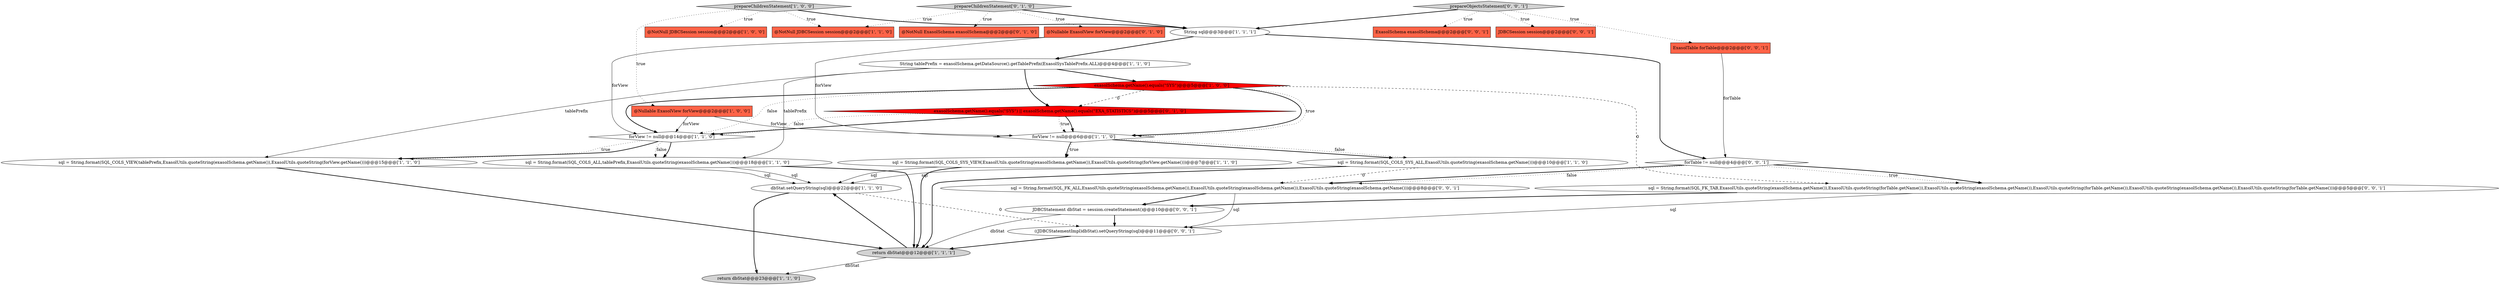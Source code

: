 digraph {
16 [style = filled, label = "@Nullable ExasolView forView@@@2@@@['0', '1', '0']", fillcolor = tomato, shape = box image = "AAA0AAABBB2BBB"];
19 [style = filled, label = "exasolSchema.getName().equals(\"SYS\") || exasolSchema.getName().equals(\"EXA_STATISTICS\")@@@5@@@['0', '1', '0']", fillcolor = red, shape = diamond image = "AAA1AAABBB2BBB"];
8 [style = filled, label = "@NotNull JDBCSession session@@@2@@@['1', '1', '0']", fillcolor = tomato, shape = box image = "AAA0AAABBB1BBB"];
3 [style = filled, label = "forView != null@@@14@@@['1', '1', '0']", fillcolor = white, shape = diamond image = "AAA0AAABBB1BBB"];
14 [style = filled, label = "sql = String.format(SQL_COLS_ALL,tablePrefix,ExasolUtils.quoteString(exasolSchema.getName()))@@@18@@@['1', '1', '0']", fillcolor = white, shape = ellipse image = "AAA0AAABBB1BBB"];
15 [style = filled, label = "sql = String.format(SQL_COLS_SYS_VIEW,ExasolUtils.quoteString(exasolSchema.getName()),ExasolUtils.quoteString(forView.getName()))@@@7@@@['1', '1', '0']", fillcolor = white, shape = ellipse image = "AAA0AAABBB1BBB"];
0 [style = filled, label = "String tablePrefix = exasolSchema.getDataSource().getTablePrefix(ExasolSysTablePrefix.ALL)@@@4@@@['1', '1', '0']", fillcolor = white, shape = ellipse image = "AAA0AAABBB1BBB"];
21 [style = filled, label = "ExasolTable forTable@@@2@@@['0', '0', '1']", fillcolor = tomato, shape = box image = "AAA0AAABBB3BBB"];
26 [style = filled, label = "((JDBCStatementImpl)dbStat).setQueryString(sql)@@@11@@@['0', '0', '1']", fillcolor = white, shape = ellipse image = "AAA0AAABBB3BBB"];
27 [style = filled, label = "forTable != null@@@4@@@['0', '0', '1']", fillcolor = white, shape = diamond image = "AAA0AAABBB3BBB"];
20 [style = filled, label = "JDBCStatement dbStat = session.createStatement()@@@10@@@['0', '0', '1']", fillcolor = white, shape = ellipse image = "AAA0AAABBB3BBB"];
22 [style = filled, label = "ExasolSchema exasolSchema@@@2@@@['0', '0', '1']", fillcolor = tomato, shape = box image = "AAA0AAABBB3BBB"];
23 [style = filled, label = "prepareObjectsStatement['0', '0', '1']", fillcolor = lightgray, shape = diamond image = "AAA0AAABBB3BBB"];
10 [style = filled, label = "forView != null@@@6@@@['1', '1', '0']", fillcolor = white, shape = diamond image = "AAA0AAABBB1BBB"];
11 [style = filled, label = "return dbStat@@@23@@@['1', '1', '0']", fillcolor = lightgray, shape = ellipse image = "AAA0AAABBB1BBB"];
28 [style = filled, label = "sql = String.format(SQL_FK_ALL,ExasolUtils.quoteString(exasolSchema.getName()),ExasolUtils.quoteString(exasolSchema.getName()),ExasolUtils.quoteString(exasolSchema.getName()))@@@8@@@['0', '0', '1']", fillcolor = white, shape = ellipse image = "AAA0AAABBB3BBB"];
4 [style = filled, label = "exasolSchema.getName().equals(\"SYS\")@@@5@@@['1', '0', '0']", fillcolor = red, shape = diamond image = "AAA1AAABBB1BBB"];
17 [style = filled, label = "@NotNull ExasolSchema exasolSchema@@@2@@@['0', '1', '0']", fillcolor = tomato, shape = box image = "AAA0AAABBB2BBB"];
7 [style = filled, label = "dbStat.setQueryString(sql)@@@22@@@['1', '1', '0']", fillcolor = white, shape = ellipse image = "AAA0AAABBB1BBB"];
9 [style = filled, label = "prepareChildrenStatement['1', '0', '0']", fillcolor = lightgray, shape = diamond image = "AAA0AAABBB1BBB"];
6 [style = filled, label = "sql = String.format(SQL_COLS_VIEW,tablePrefix,ExasolUtils.quoteString(exasolSchema.getName()),ExasolUtils.quoteString(forView.getName()))@@@15@@@['1', '1', '0']", fillcolor = white, shape = ellipse image = "AAA0AAABBB1BBB"];
2 [style = filled, label = "@NotNull JDBCSession session@@@2@@@['1', '0', '0']", fillcolor = tomato, shape = box image = "AAA0AAABBB1BBB"];
12 [style = filled, label = "return dbStat@@@12@@@['1', '1', '1']", fillcolor = lightgray, shape = ellipse image = "AAA0AAABBB1BBB"];
18 [style = filled, label = "prepareChildrenStatement['0', '1', '0']", fillcolor = lightgray, shape = diamond image = "AAA0AAABBB2BBB"];
25 [style = filled, label = "sql = String.format(SQL_FK_TAB,ExasolUtils.quoteString(exasolSchema.getName()),ExasolUtils.quoteString(forTable.getName()),ExasolUtils.quoteString(exasolSchema.getName()),ExasolUtils.quoteString(forTable.getName()),ExasolUtils.quoteString(exasolSchema.getName()),ExasolUtils.quoteString(forTable.getName()))@@@5@@@['0', '0', '1']", fillcolor = white, shape = ellipse image = "AAA0AAABBB3BBB"];
1 [style = filled, label = "String sql@@@3@@@['1', '1', '1']", fillcolor = white, shape = ellipse image = "AAA0AAABBB1BBB"];
13 [style = filled, label = "sql = String.format(SQL_COLS_SYS_ALL,ExasolUtils.quoteString(exasolSchema.getName()))@@@10@@@['1', '1', '0']", fillcolor = white, shape = ellipse image = "AAA0AAABBB1BBB"];
24 [style = filled, label = "JDBCSession session@@@2@@@['0', '0', '1']", fillcolor = tomato, shape = box image = "AAA0AAABBB3BBB"];
5 [style = filled, label = "@Nullable ExasolView forView@@@2@@@['1', '0', '0']", fillcolor = tomato, shape = box image = "AAA0AAABBB1BBB"];
19->10 [style = dotted, label="true"];
4->10 [style = bold, label=""];
4->3 [style = bold, label=""];
7->11 [style = bold, label=""];
10->15 [style = bold, label=""];
27->25 [style = dotted, label="true"];
0->6 [style = solid, label="tablePrefix"];
13->7 [style = solid, label="sql"];
28->20 [style = bold, label=""];
19->3 [style = dotted, label="false"];
16->3 [style = solid, label="forView"];
0->19 [style = bold, label=""];
20->26 [style = bold, label=""];
4->10 [style = dotted, label="true"];
18->16 [style = dotted, label="true"];
23->22 [style = dotted, label="true"];
27->28 [style = bold, label=""];
3->14 [style = bold, label=""];
21->27 [style = solid, label="forTable"];
1->27 [style = bold, label=""];
23->21 [style = dotted, label="true"];
16->10 [style = solid, label="forView"];
4->3 [style = dotted, label="false"];
25->26 [style = solid, label="sql"];
3->6 [style = bold, label=""];
19->10 [style = bold, label=""];
3->14 [style = dotted, label="false"];
18->8 [style = dotted, label="true"];
1->0 [style = bold, label=""];
3->6 [style = dotted, label="true"];
0->14 [style = solid, label="tablePrefix"];
14->7 [style = solid, label="sql"];
12->7 [style = bold, label=""];
20->12 [style = solid, label="dbStat"];
9->8 [style = dotted, label="true"];
10->15 [style = dotted, label="true"];
4->25 [style = dashed, label="0"];
6->7 [style = solid, label="sql"];
12->11 [style = solid, label="dbStat"];
13->28 [style = dashed, label="0"];
25->20 [style = bold, label=""];
26->12 [style = bold, label=""];
9->5 [style = dotted, label="true"];
13->12 [style = bold, label=""];
28->26 [style = solid, label="sql"];
10->13 [style = bold, label=""];
18->1 [style = bold, label=""];
0->4 [style = bold, label=""];
9->2 [style = dotted, label="true"];
14->12 [style = bold, label=""];
27->28 [style = dotted, label="false"];
10->13 [style = dotted, label="false"];
23->1 [style = bold, label=""];
4->19 [style = dashed, label="0"];
15->7 [style = solid, label="sql"];
15->12 [style = bold, label=""];
18->17 [style = dotted, label="true"];
5->10 [style = solid, label="forView"];
9->1 [style = bold, label=""];
7->26 [style = dashed, label="0"];
19->3 [style = bold, label=""];
27->25 [style = bold, label=""];
23->24 [style = dotted, label="true"];
5->3 [style = solid, label="forView"];
6->12 [style = bold, label=""];
}
